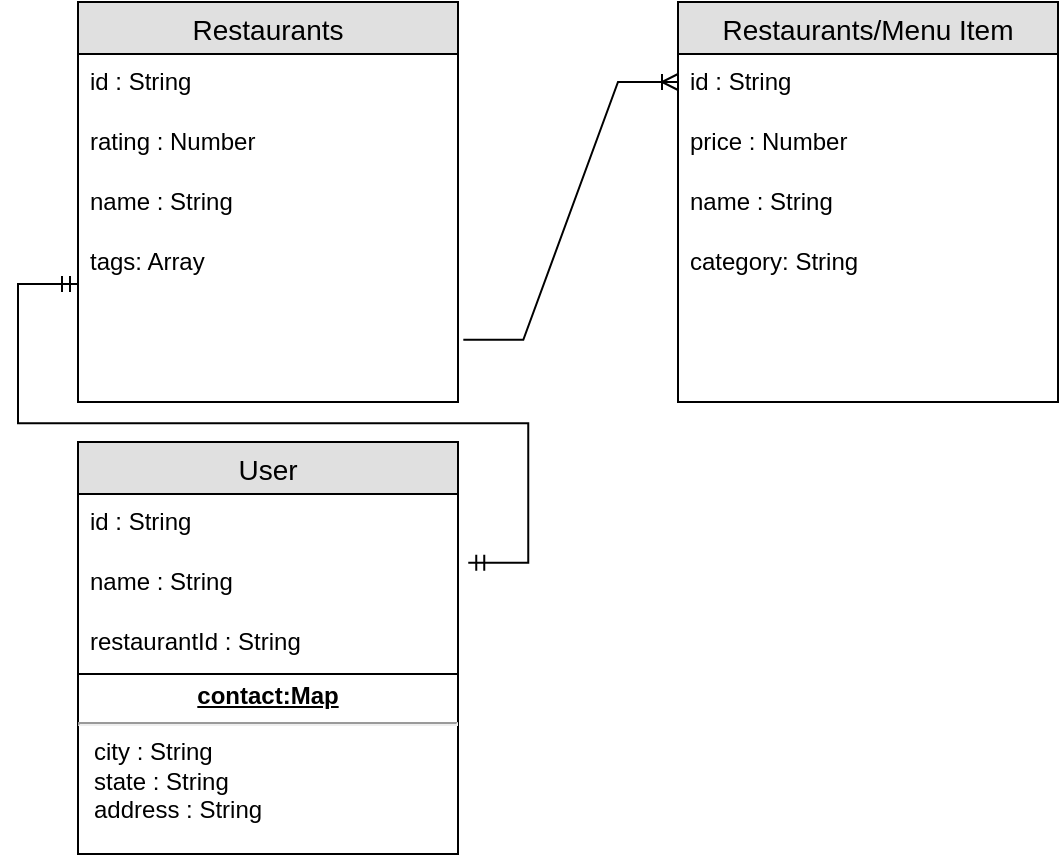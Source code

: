 <mxfile version="20.2.0" type="github">
  <diagram id="8BjttCUW-UUOqLfkBEK1" name="Page-1">
    <mxGraphModel dx="971" dy="402" grid="1" gridSize="10" guides="1" tooltips="1" connect="1" arrows="1" fold="1" page="1" pageScale="1" pageWidth="850" pageHeight="1100" math="0" shadow="0">
      <root>
        <mxCell id="0" />
        <mxCell id="1" parent="0" />
        <mxCell id="CIHjAOWLuQeS-BBWRTtq-1" value="Restaurants" style="swimlane;fontStyle=0;childLayout=stackLayout;horizontal=1;startSize=26;horizontalStack=0;resizeParent=1;resizeParentMax=0;resizeLast=0;collapsible=1;marginBottom=0;align=center;fontSize=14;fillColor=#E0E0E0;" parent="1" vertex="1">
          <mxGeometry x="110" y="50" width="190" height="200" as="geometry" />
        </mxCell>
        <mxCell id="CIHjAOWLuQeS-BBWRTtq-2" value="id : String" style="text;strokeColor=none;fillColor=none;spacingLeft=4;spacingRight=4;overflow=hidden;rotatable=0;points=[[0,0.5],[1,0.5]];portConstraint=eastwest;fontSize=12;" parent="CIHjAOWLuQeS-BBWRTtq-1" vertex="1">
          <mxGeometry y="26" width="190" height="30" as="geometry" />
        </mxCell>
        <mxCell id="CIHjAOWLuQeS-BBWRTtq-3" value="rating : Number" style="text;strokeColor=none;fillColor=none;spacingLeft=4;spacingRight=4;overflow=hidden;rotatable=0;points=[[0,0.5],[1,0.5]];portConstraint=eastwest;fontSize=12;" parent="CIHjAOWLuQeS-BBWRTtq-1" vertex="1">
          <mxGeometry y="56" width="190" height="30" as="geometry" />
        </mxCell>
        <mxCell id="HOKHph6SYEVcIRNOD1sU-3" value="name : String" style="text;strokeColor=none;fillColor=none;spacingLeft=4;spacingRight=4;overflow=hidden;rotatable=0;points=[[0,0.5],[1,0.5]];portConstraint=eastwest;fontSize=12;" vertex="1" parent="CIHjAOWLuQeS-BBWRTtq-1">
          <mxGeometry y="86" width="190" height="30" as="geometry" />
        </mxCell>
        <mxCell id="CIHjAOWLuQeS-BBWRTtq-4" value="tags: Array&#xa;&#xa;" style="text;strokeColor=none;fillColor=none;spacingLeft=4;spacingRight=4;overflow=hidden;rotatable=0;points=[[0,0.5],[1,0.5]];portConstraint=eastwest;fontSize=12;" parent="CIHjAOWLuQeS-BBWRTtq-1" vertex="1">
          <mxGeometry y="116" width="190" height="84" as="geometry" />
        </mxCell>
        <mxCell id="tXRTbySOYthtMrdHo2hH-1" value="Restaurants/Menu Item" style="swimlane;fontStyle=0;childLayout=stackLayout;horizontal=1;startSize=26;horizontalStack=0;resizeParent=1;resizeParentMax=0;resizeLast=0;collapsible=1;marginBottom=0;align=center;fontSize=14;fillColor=#E0E0E0;" parent="1" vertex="1">
          <mxGeometry x="410" y="50" width="190" height="200" as="geometry" />
        </mxCell>
        <mxCell id="tXRTbySOYthtMrdHo2hH-2" value="id : String" style="text;strokeColor=none;fillColor=none;spacingLeft=4;spacingRight=4;overflow=hidden;rotatable=0;points=[[0,0.5],[1,0.5]];portConstraint=eastwest;fontSize=12;" parent="tXRTbySOYthtMrdHo2hH-1" vertex="1">
          <mxGeometry y="26" width="190" height="30" as="geometry" />
        </mxCell>
        <mxCell id="tXRTbySOYthtMrdHo2hH-3" value="price : Number" style="text;strokeColor=none;fillColor=none;spacingLeft=4;spacingRight=4;overflow=hidden;rotatable=0;points=[[0,0.5],[1,0.5]];portConstraint=eastwest;fontSize=12;" parent="tXRTbySOYthtMrdHo2hH-1" vertex="1">
          <mxGeometry y="56" width="190" height="30" as="geometry" />
        </mxCell>
        <mxCell id="HOKHph6SYEVcIRNOD1sU-4" value="name : String" style="text;strokeColor=none;fillColor=none;spacingLeft=4;spacingRight=4;overflow=hidden;rotatable=0;points=[[0,0.5],[1,0.5]];portConstraint=eastwest;fontSize=12;" vertex="1" parent="tXRTbySOYthtMrdHo2hH-1">
          <mxGeometry y="86" width="190" height="30" as="geometry" />
        </mxCell>
        <mxCell id="tXRTbySOYthtMrdHo2hH-4" value="category: String&#xa;&#xa;" style="text;strokeColor=none;fillColor=none;spacingLeft=4;spacingRight=4;overflow=hidden;rotatable=0;points=[[0,0.5],[1,0.5]];portConstraint=eastwest;fontSize=12;" parent="tXRTbySOYthtMrdHo2hH-1" vertex="1">
          <mxGeometry y="116" width="190" height="84" as="geometry" />
        </mxCell>
        <mxCell id="tXRTbySOYthtMrdHo2hH-7" value="" style="edgeStyle=entityRelationEdgeStyle;fontSize=12;html=1;endArrow=ERoneToMany;rounded=0;exitX=1.014;exitY=0.63;exitDx=0;exitDy=0;exitPerimeter=0;" parent="1" source="CIHjAOWLuQeS-BBWRTtq-4" edge="1">
          <mxGeometry width="100" height="100" relative="1" as="geometry">
            <mxPoint x="310" y="190" as="sourcePoint" />
            <mxPoint x="410" y="90" as="targetPoint" />
          </mxGeometry>
        </mxCell>
        <mxCell id="tXRTbySOYthtMrdHo2hH-8" value="User" style="swimlane;fontStyle=0;childLayout=stackLayout;horizontal=1;startSize=26;horizontalStack=0;resizeParent=1;resizeParentMax=0;resizeLast=0;collapsible=1;marginBottom=0;align=center;fontSize=14;fillColor=#E0E0E0;" parent="1" vertex="1">
          <mxGeometry x="110" y="270" width="190" height="206" as="geometry" />
        </mxCell>
        <mxCell id="HOKHph6SYEVcIRNOD1sU-5" value="id : String" style="text;strokeColor=none;fillColor=none;spacingLeft=4;spacingRight=4;overflow=hidden;rotatable=0;points=[[0,0.5],[1,0.5]];portConstraint=eastwest;fontSize=12;" vertex="1" parent="tXRTbySOYthtMrdHo2hH-8">
          <mxGeometry y="26" width="190" height="30" as="geometry" />
        </mxCell>
        <mxCell id="tXRTbySOYthtMrdHo2hH-9" value="name : String" style="text;strokeColor=none;fillColor=none;spacingLeft=4;spacingRight=4;overflow=hidden;rotatable=0;points=[[0,0.5],[1,0.5]];portConstraint=eastwest;fontSize=12;" parent="tXRTbySOYthtMrdHo2hH-8" vertex="1">
          <mxGeometry y="56" width="190" height="30" as="geometry" />
        </mxCell>
        <mxCell id="tXRTbySOYthtMrdHo2hH-10" value="restaurantId : String" style="text;strokeColor=none;fillColor=none;spacingLeft=4;spacingRight=4;overflow=hidden;rotatable=0;points=[[0,0.5],[1,0.5]];portConstraint=eastwest;fontSize=12;" parent="tXRTbySOYthtMrdHo2hH-8" vertex="1">
          <mxGeometry y="86" width="190" height="30" as="geometry" />
        </mxCell>
        <mxCell id="HOKHph6SYEVcIRNOD1sU-2" value="&lt;p style=&quot;margin:0px;margin-top:4px;text-align:center;text-decoration:underline;&quot;&gt;&lt;b&gt;contact:Map&lt;/b&gt;&lt;/p&gt;&lt;hr&gt;&lt;p style=&quot;margin:0px;margin-left:8px;&quot;&gt;city : String&lt;br&gt;state : String&lt;br&gt;address : String&lt;/p&gt;" style="verticalAlign=top;align=left;overflow=fill;fontSize=12;fontFamily=Helvetica;html=1;" vertex="1" parent="tXRTbySOYthtMrdHo2hH-8">
          <mxGeometry y="116" width="190" height="90" as="geometry" />
        </mxCell>
        <mxCell id="tXRTbySOYthtMrdHo2hH-13" value="" style="edgeStyle=entityRelationEdgeStyle;fontSize=12;html=1;endArrow=ERmandOne;startArrow=ERmandOne;rounded=0;exitX=1.027;exitY=0.145;exitDx=0;exitDy=0;exitPerimeter=0;" parent="1" source="tXRTbySOYthtMrdHo2hH-9" edge="1">
          <mxGeometry width="100" height="100" relative="1" as="geometry">
            <mxPoint x="30" y="330" as="sourcePoint" />
            <mxPoint x="110" y="191" as="targetPoint" />
          </mxGeometry>
        </mxCell>
      </root>
    </mxGraphModel>
  </diagram>
</mxfile>
